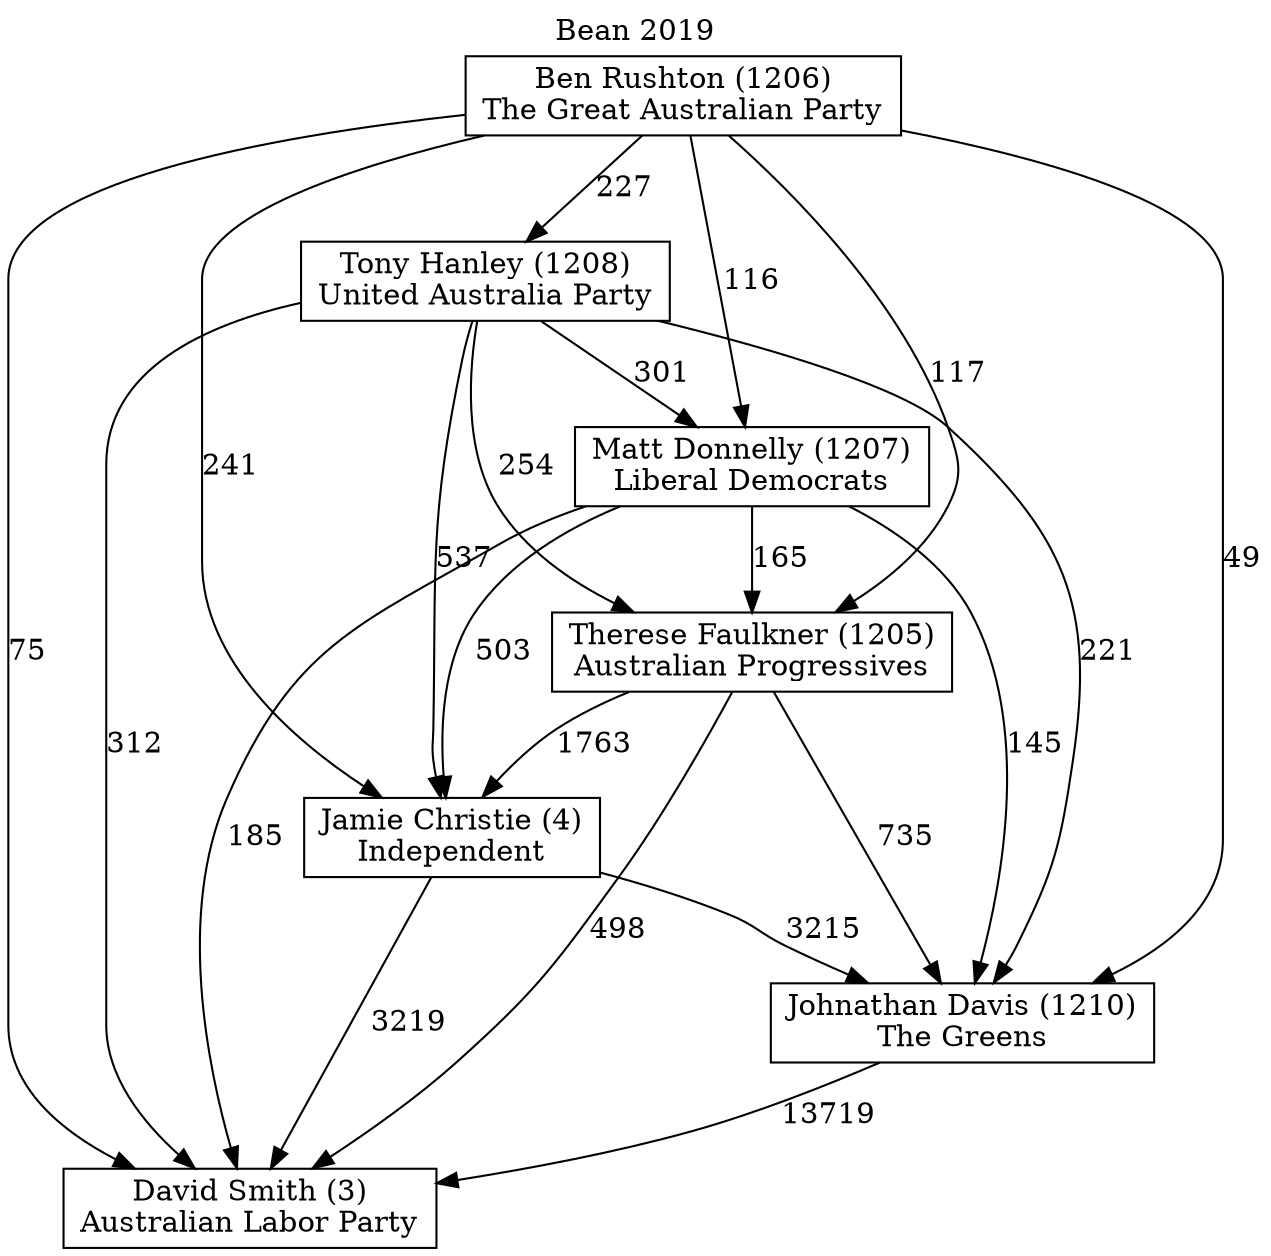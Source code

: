// House preference flow
digraph "David Smith (3)_Bean_2019" {
	graph [label="Bean 2019" labelloc=t mclimit=10]
	node [shape=box]
	"Ben Rushton (1206)" [label="Ben Rushton (1206)
The Great Australian Party"]
	"David Smith (3)" [label="David Smith (3)
Australian Labor Party"]
	"Jamie Christie (4)" [label="Jamie Christie (4)
Independent"]
	"Johnathan Davis (1210)" [label="Johnathan Davis (1210)
The Greens"]
	"Matt Donnelly (1207)" [label="Matt Donnelly (1207)
Liberal Democrats"]
	"Therese Faulkner (1205)" [label="Therese Faulkner (1205)
Australian Progressives"]
	"Tony Hanley (1208)" [label="Tony Hanley (1208)
United Australia Party"]
	"Ben Rushton (1206)" -> "David Smith (3)" [label=75]
	"Ben Rushton (1206)" -> "Jamie Christie (4)" [label=241]
	"Ben Rushton (1206)" -> "Johnathan Davis (1210)" [label=49]
	"Ben Rushton (1206)" -> "Matt Donnelly (1207)" [label=116]
	"Ben Rushton (1206)" -> "Therese Faulkner (1205)" [label=117]
	"Ben Rushton (1206)" -> "Tony Hanley (1208)" [label=227]
	"Jamie Christie (4)" -> "David Smith (3)" [label=3219]
	"Jamie Christie (4)" -> "Johnathan Davis (1210)" [label=3215]
	"Johnathan Davis (1210)" -> "David Smith (3)" [label=13719]
	"Matt Donnelly (1207)" -> "David Smith (3)" [label=185]
	"Matt Donnelly (1207)" -> "Jamie Christie (4)" [label=503]
	"Matt Donnelly (1207)" -> "Johnathan Davis (1210)" [label=145]
	"Matt Donnelly (1207)" -> "Therese Faulkner (1205)" [label=165]
	"Therese Faulkner (1205)" -> "David Smith (3)" [label=498]
	"Therese Faulkner (1205)" -> "Jamie Christie (4)" [label=1763]
	"Therese Faulkner (1205)" -> "Johnathan Davis (1210)" [label=735]
	"Tony Hanley (1208)" -> "David Smith (3)" [label=312]
	"Tony Hanley (1208)" -> "Jamie Christie (4)" [label=537]
	"Tony Hanley (1208)" -> "Johnathan Davis (1210)" [label=221]
	"Tony Hanley (1208)" -> "Matt Donnelly (1207)" [label=301]
	"Tony Hanley (1208)" -> "Therese Faulkner (1205)" [label=254]
}
